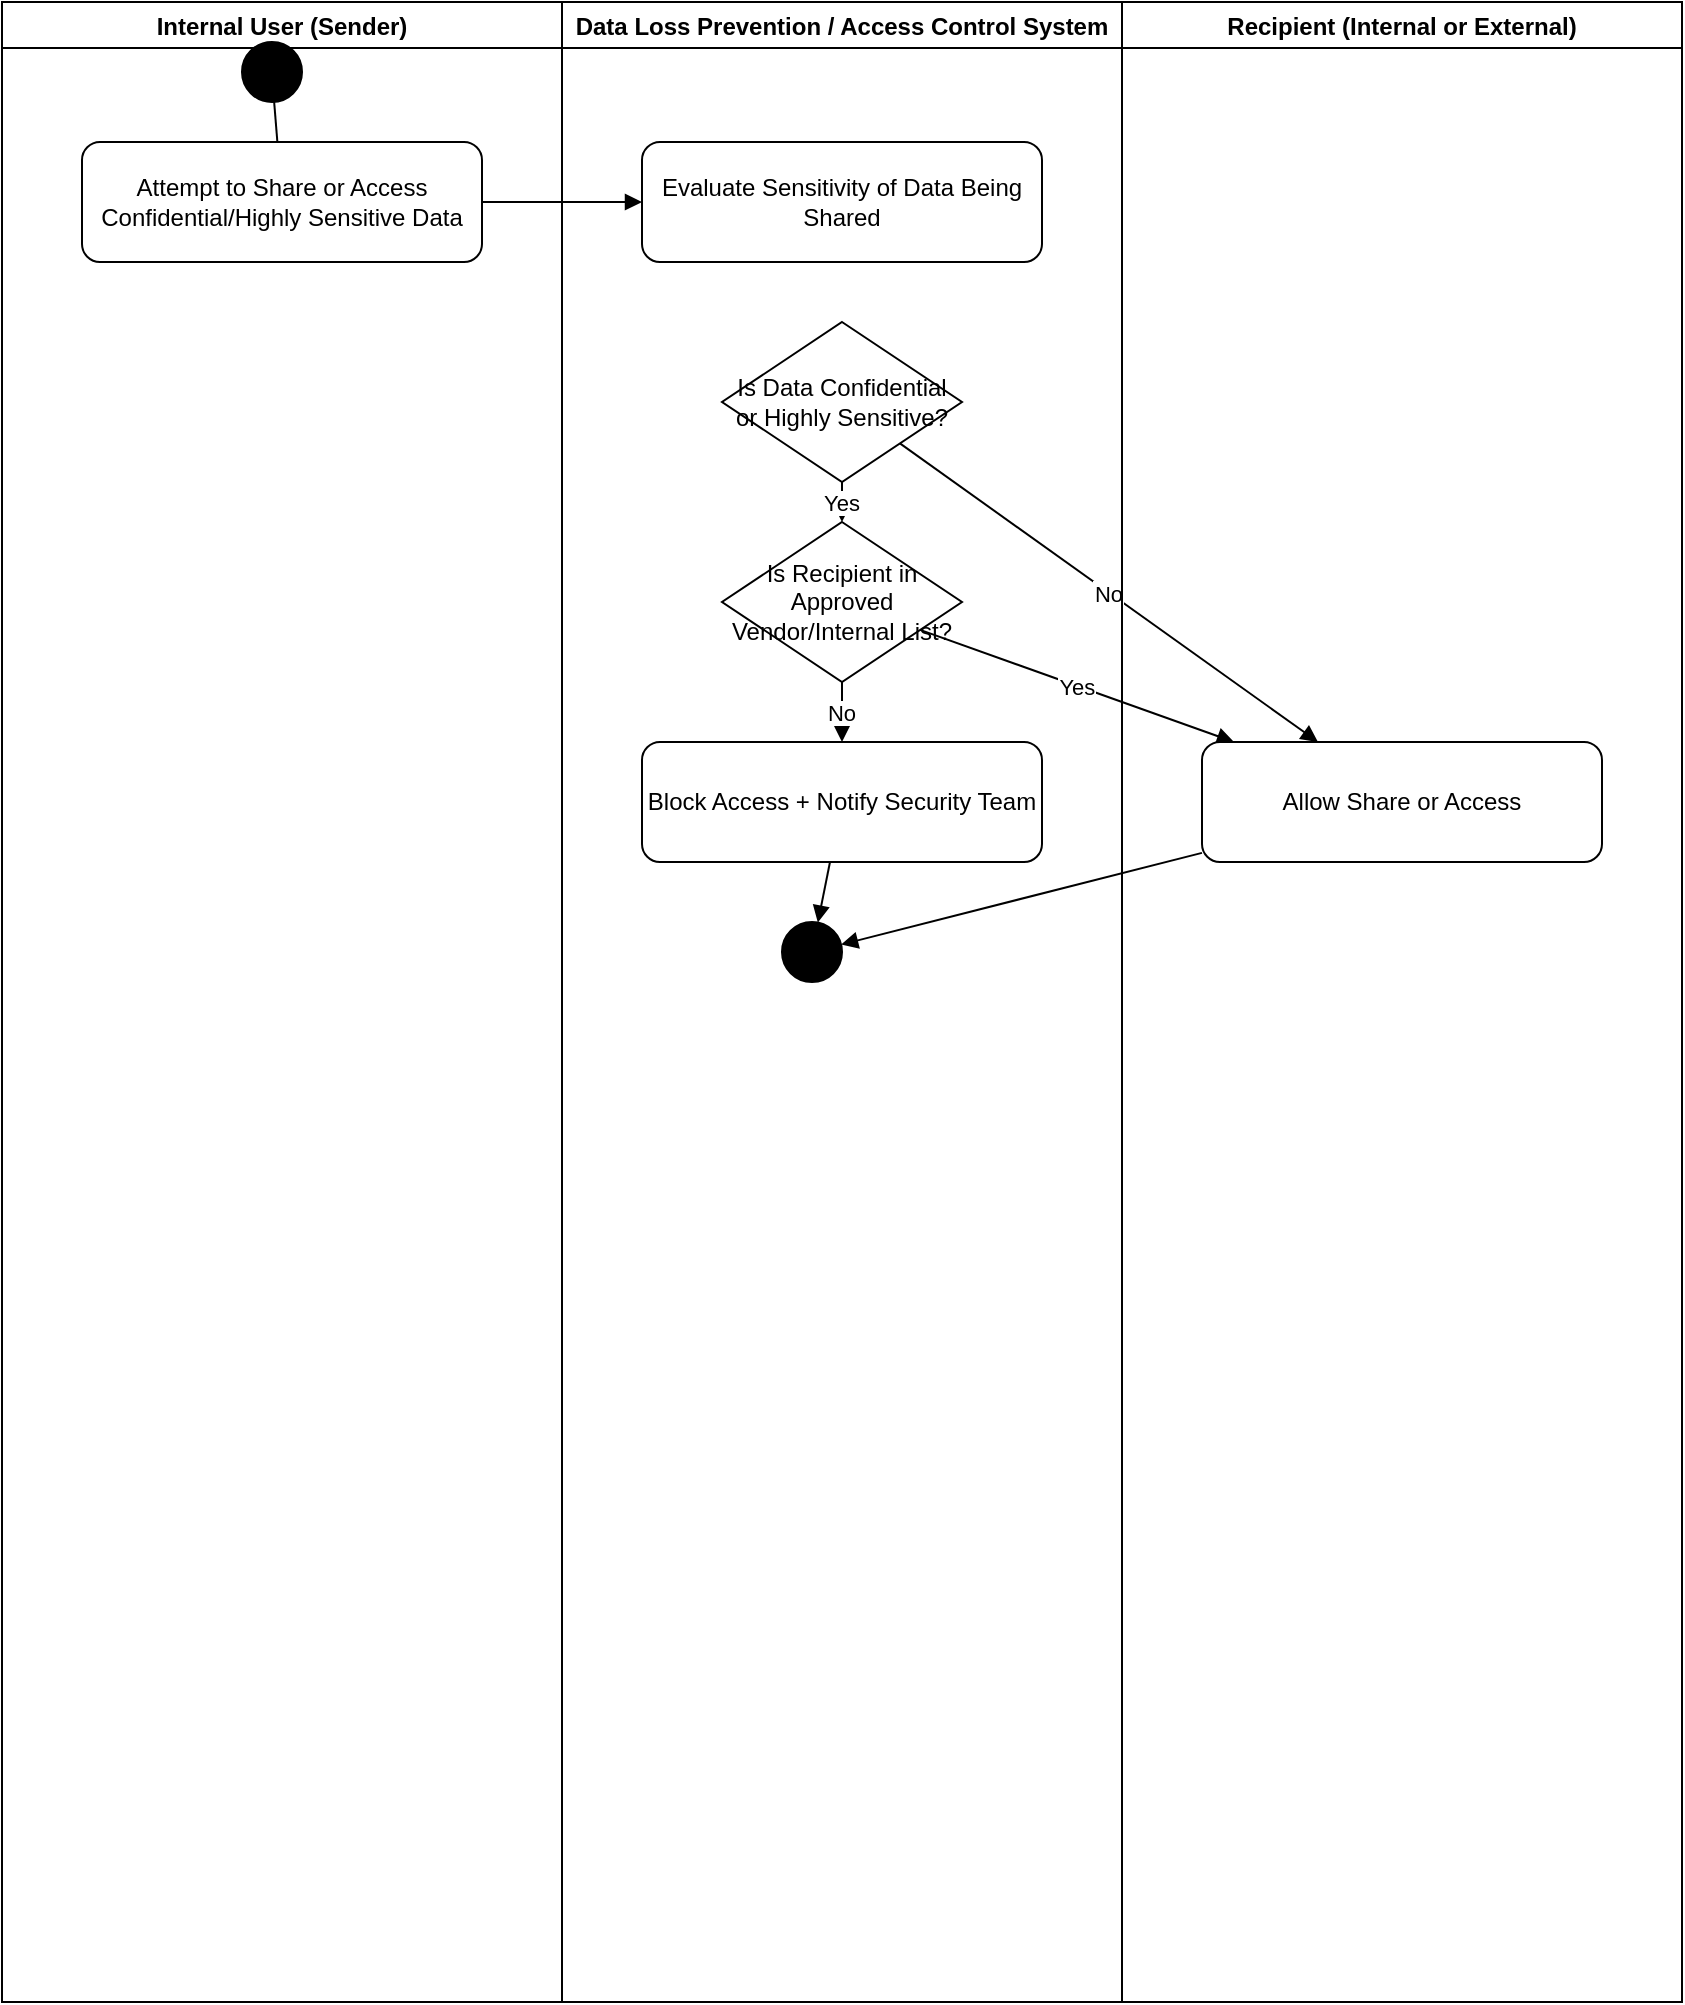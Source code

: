 <mxfile>
  <diagram name="Internal Access Restrictions for Confidential Data" id="0">
    <mxGraphModel dx="1200" dy="720" grid="1" gridSize="10" guides="1" tooltips="1" connect="1" arrows="1" fold="1" page="1" pageScale="1" pageWidth="850" pageHeight="1100" math="0" shadow="0">
      <root>
        <mxCell id="0"/>
        <mxCell id="1" parent="0"/>

        <!-- Swimlanes -->
        <mxCell id="2" value="Internal User (Sender)" style="swimlane" vertex="1" parent="1">
          <mxGeometry x="0" y="0" width="280" height="1000" as="geometry"/>
        </mxCell>
        <mxCell id="3" value="Data Loss Prevention / Access Control System" style="swimlane" vertex="1" parent="1">
          <mxGeometry x="280" y="0" width="280" height="1000" as="geometry"/>
        </mxCell>
        <mxCell id="4" value="Recipient (Internal or External)" style="swimlane" vertex="1" parent="1">
          <mxGeometry x="560" y="0" width="280" height="1000" as="geometry"/>
        </mxCell>

        <!-- Start -->
        <mxCell id="5" value="" style="ellipse;whiteSpace=wrap;html=1;aspect=fixed;fillColor=#000000;" vertex="1" parent="2">
          <mxGeometry x="120" y="20" width="30" height="30" as="geometry"/>
        </mxCell>

        <!-- Activities and Decisions -->
        <mxCell id="6" value="Attempt to Share or Access Confidential/Highly Sensitive Data" style="rounded=1;whiteSpace=wrap;html=1;" vertex="1" parent="2">
          <mxGeometry x="40" y="70" width="200" height="60" as="geometry"/>
        </mxCell>

        <mxCell id="7" value="Evaluate Sensitivity of Data Being Shared" style="rounded=1;whiteSpace=wrap;html=1;" vertex="1" parent="3">
          <mxGeometry x="40" y="70" width="200" height="60" as="geometry"/>
        </mxCell>

        <mxCell id="8" value="Is Data Confidential or Highly Sensitive?" style="rhombus;whiteSpace=wrap;html=1;" vertex="1" parent="3">
          <mxGeometry x="80" y="160" width="120" height="80" as="geometry"/>
        </mxCell>

        <mxCell id="9" value="Is Recipient in Approved Vendor/Internal List?" style="rhombus;whiteSpace=wrap;html=1;" vertex="1" parent="3">
          <mxGeometry x="80" y="260" width="120" height="80" as="geometry"/>
        </mxCell>

        <mxCell id="10" value="Allow Share or Access" style="rounded=1;whiteSpace=wrap;html=1;" vertex="1" parent="4">
          <mxGeometry x="40" y="370" width="200" height="60" as="geometry"/>
        </mxCell>

        <mxCell id="11" value="Block Access + Notify Security Team" style="rounded=1;whiteSpace=wrap;html=1;" vertex="1" parent="3">
          <mxGeometry x="40" y="370" width="200" height="60" as="geometry"/>
        </mxCell>

        <!-- End -->
        <mxCell id="12" value="" style="ellipse;whiteSpace=wrap;html=1;aspect=fixed;fillColor=#000000;" vertex="1" parent="3">
          <mxGeometry x="110" y="460" width="30" height="30" as="geometry"/>
        </mxCell>

        <!-- Connectors -->
        <mxCell id="e1" style="endArrow=none;" edge="1" parent="2" source="5" target="6"><mxGeometry relative="1" as="geometry"/></mxCell>
        <mxCell id="e2" style="endArrow=block;" edge="1" parent="2" source="6" target="7"><mxGeometry relative="1" as="geometry"/></mxCell>
        <mxCell id="e3" value="Yes" style="endArrow=block;" edge="1" parent="3" source="8" target="9"><mxGeometry relative="1" as="geometry"/></mxCell>
        <mxCell id="e4" value="No" style="endArrow=block;" edge="1" parent="3" source="8" target="10"><mxGeometry relative="1" as="geometry"/></mxCell>
        <mxCell id="e5" value="Yes" style="endArrow=block;" edge="1" parent="3" source="9" target="10"><mxGeometry relative="1" as="geometry"/></mxCell>
        <mxCell id="e6" value="No" style="endArrow=block;" edge="1" parent="3" source="9" target="11"><mxGeometry relative="1" as="geometry"/></mxCell>
        <mxCell id="e7" style="endArrow=block;" edge="1" parent="3" source="10" target="12"><mxGeometry relative="1" as="geometry"/></mxCell>
        <mxCell id="e8" style="endArrow=block;" edge="1" parent="3" source="11" target="12"><mxGeometry relative="1" as="geometry"/></mxCell>
      </root>
    </mxGraphModel>
  </diagram>
</mxfile>